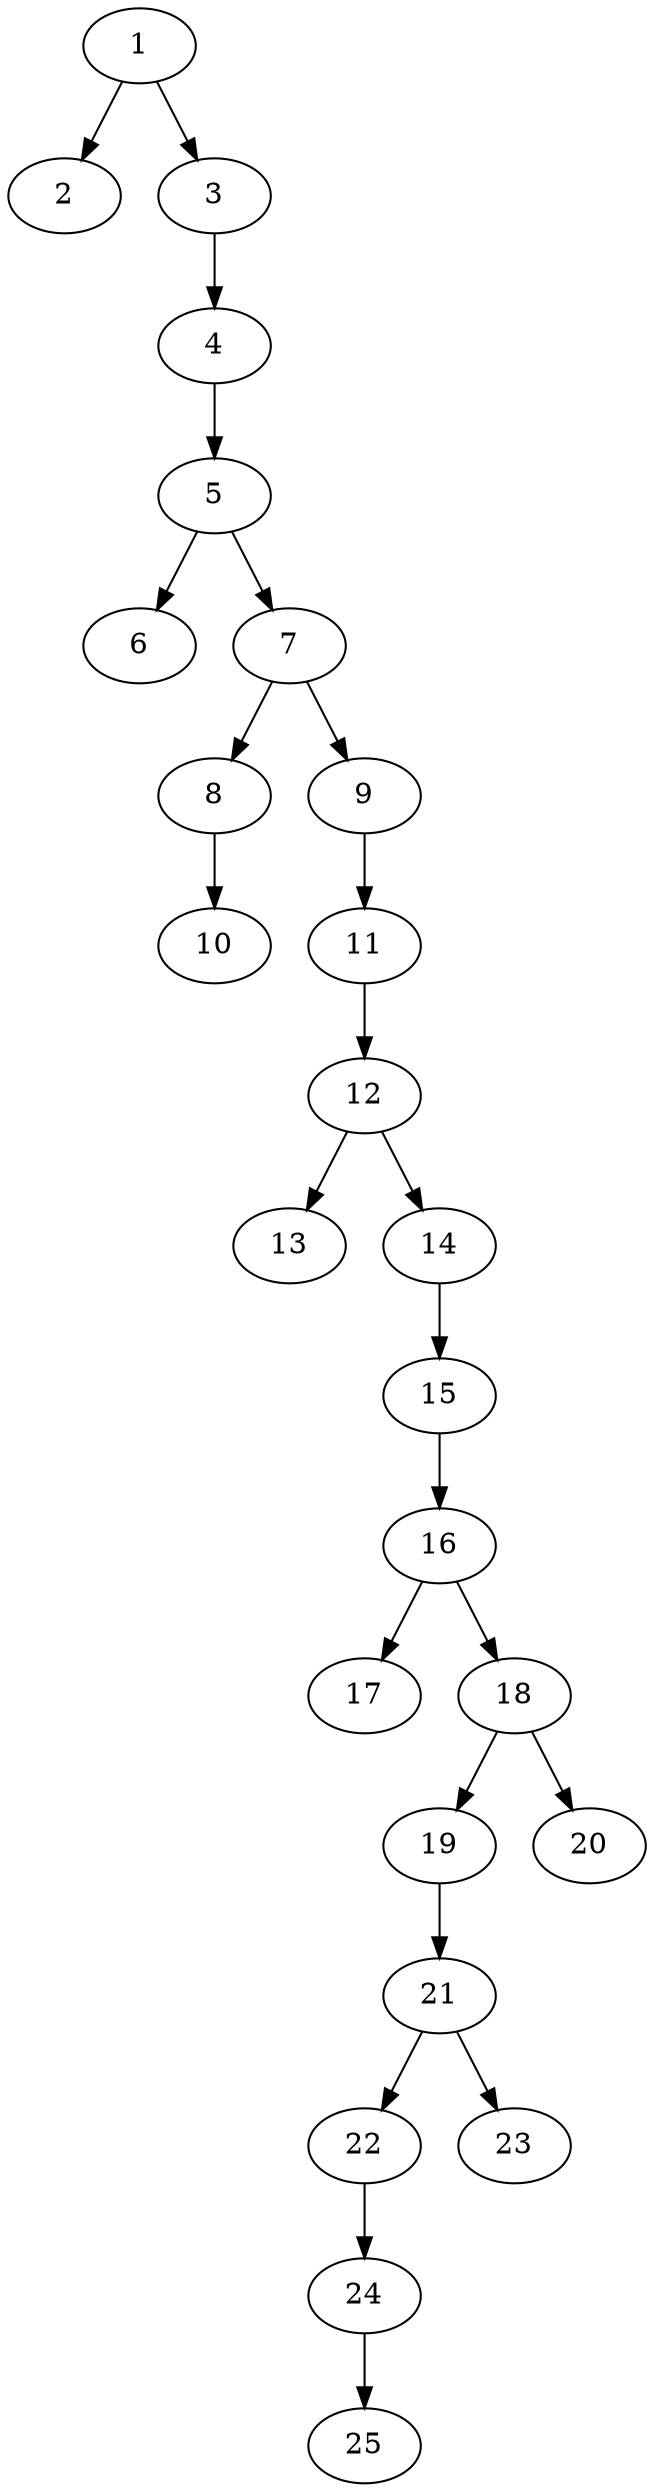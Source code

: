 // DAG automatically generated by daggen at Fri Aug  4 16:35:13 2017
// ./daggen --dot -n 25 --fat 0.2 --regular 0.8 --density 0.2 --jump 2 
digraph G {
  1 [size="224493", alpha="0.08"]
  1 -> 2 [size ="302"]
  1 -> 3 [size ="302"]
  2 [size="8590", alpha="0.01"]
  3 [size="63161", alpha="0.20"]
  3 -> 4 [size ="75"]
  4 [size="504465", alpha="0.13"]
  4 -> 5 [size ="411"]
  5 [size="16537", alpha="0.07"]
  5 -> 6 [size ="34"]
  5 -> 7 [size ="34"]
  6 [size="291105", alpha="0.12"]
  7 [size="137046", alpha="0.04"]
  7 -> 8 [size ="210"]
  7 -> 9 [size ="210"]
  8 [size="22536", alpha="0.19"]
  8 -> 10 [size ="411"]
  9 [size="3451", alpha="0.18"]
  9 -> 11 [size ="210"]
  10 [size="231928", alpha="0.02"]
  11 [size="134218", alpha="0.16"]
  11 -> 12 [size ="210"]
  12 [size="9253", alpha="0.10"]
  12 -> 13 [size ="679"]
  12 -> 14 [size ="679"]
  13 [size="1870", alpha="0.03"]
  14 [size="28991", alpha="0.04"]
  14 -> 15 [size ="75"]
  15 [size="28991", alpha="0.11"]
  15 -> 16 [size ="75"]
  16 [size="212697", alpha="0.06"]
  16 -> 17 [size ="537"]
  16 -> 18 [size ="537"]
  17 [size="507658", alpha="0.01"]
  18 [size="49544", alpha="0.16"]
  18 -> 19 [size ="134"]
  18 -> 20 [size ="134"]
  19 [size="368293", alpha="0.18"]
  19 -> 21 [size ="411"]
  20 [size="134218", alpha="0.01"]
  21 [size="1073742", alpha="0.11"]
  21 -> 22 [size ="839"]
  21 -> 23 [size ="839"]
  22 [size="368293", alpha="0.07"]
  22 -> 24 [size ="411"]
  23 [size="68719", alpha="0.10"]
  24 [size="5689", alpha="0.09"]
  24 -> 25 [size ="537"]
  25 [size="175435", alpha="0.09"]
}
